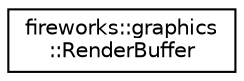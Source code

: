 digraph "Graphical Class Hierarchy"
{
 // LATEX_PDF_SIZE
  edge [fontname="Helvetica",fontsize="10",labelfontname="Helvetica",labelfontsize="10"];
  node [fontname="Helvetica",fontsize="10",shape=record];
  rankdir="LR";
  Node0 [label="fireworks::graphics\l::RenderBuffer",height=0.2,width=0.4,color="black", fillcolor="white", style="filled",URL="$classfireworks_1_1graphics_1_1_render_buffer.html",tooltip="Class to generate Render Buffers."];
}
